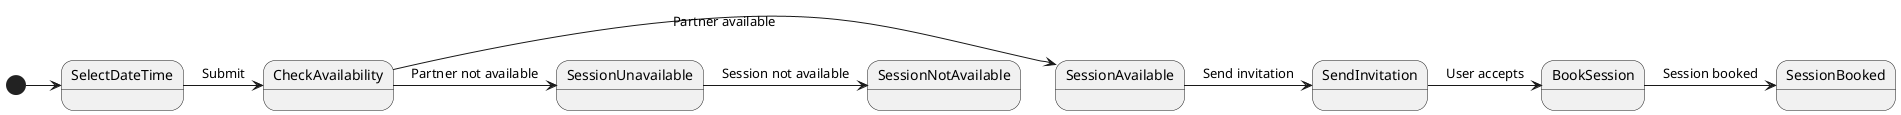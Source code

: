@startuml

[*] -> SelectDateTime
SelectDateTime -> CheckAvailability: Submit
CheckAvailability -> SessionAvailable: Partner available
CheckAvailability -> SessionUnavailable: Partner not available
SessionAvailable -> SendInvitation: Send invitation
SendInvitation -> BookSession: User accepts
BookSession -> SessionBooked: Session booked
SessionUnavailable -> SessionNotAvailable: Session not available

@enduml
